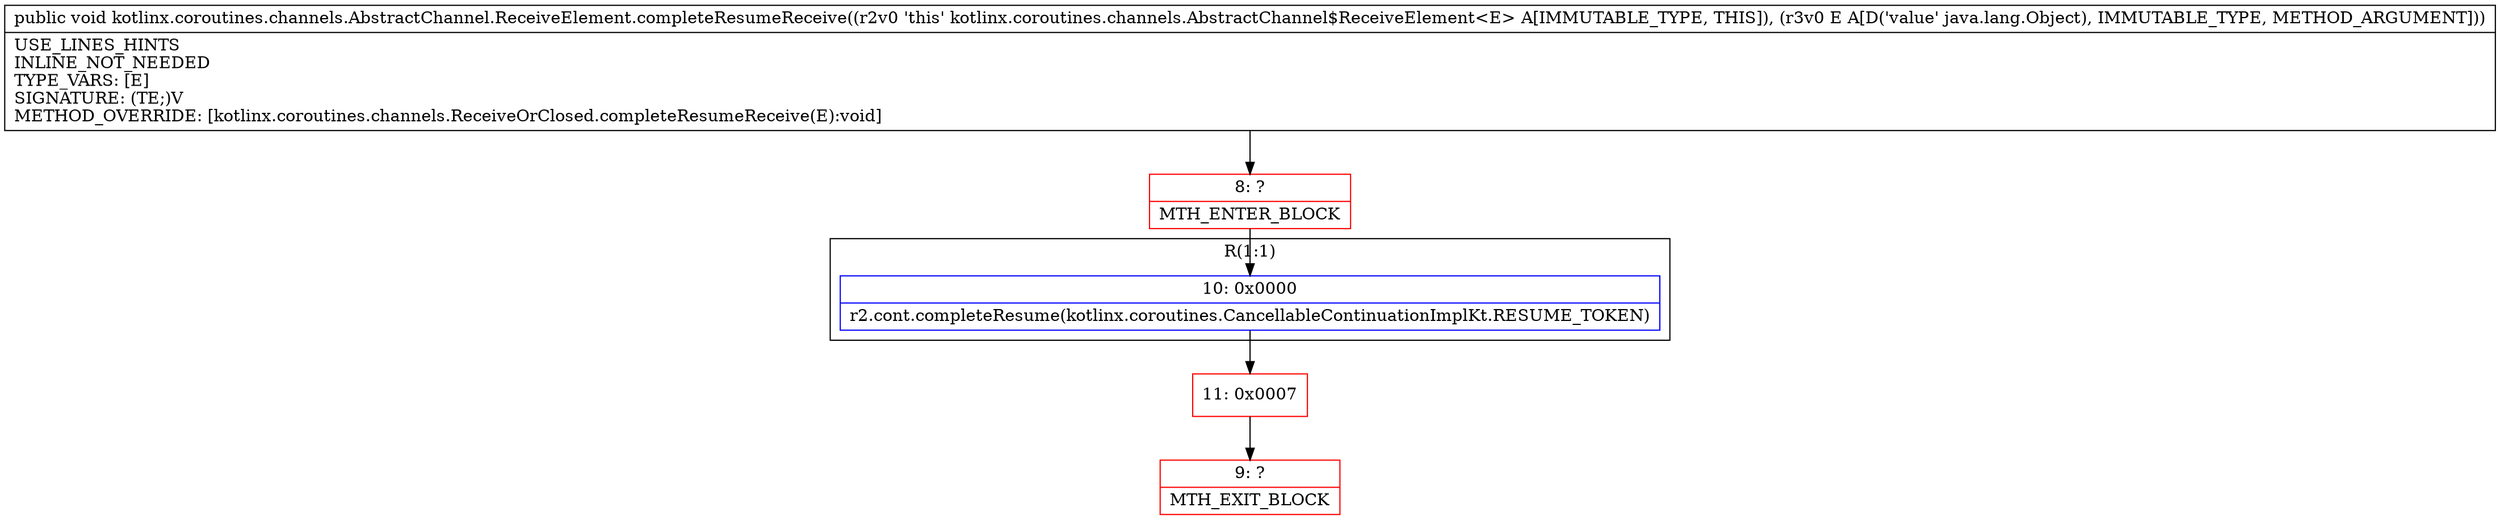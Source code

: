 digraph "CFG forkotlinx.coroutines.channels.AbstractChannel.ReceiveElement.completeResumeReceive(Ljava\/lang\/Object;)V" {
subgraph cluster_Region_201143188 {
label = "R(1:1)";
node [shape=record,color=blue];
Node_10 [shape=record,label="{10\:\ 0x0000|r2.cont.completeResume(kotlinx.coroutines.CancellableContinuationImplKt.RESUME_TOKEN)\l}"];
}
Node_8 [shape=record,color=red,label="{8\:\ ?|MTH_ENTER_BLOCK\l}"];
Node_11 [shape=record,color=red,label="{11\:\ 0x0007}"];
Node_9 [shape=record,color=red,label="{9\:\ ?|MTH_EXIT_BLOCK\l}"];
MethodNode[shape=record,label="{public void kotlinx.coroutines.channels.AbstractChannel.ReceiveElement.completeResumeReceive((r2v0 'this' kotlinx.coroutines.channels.AbstractChannel$ReceiveElement\<E\> A[IMMUTABLE_TYPE, THIS]), (r3v0 E A[D('value' java.lang.Object), IMMUTABLE_TYPE, METHOD_ARGUMENT]))  | USE_LINES_HINTS\lINLINE_NOT_NEEDED\lTYPE_VARS: [E]\lSIGNATURE: (TE;)V\lMETHOD_OVERRIDE: [kotlinx.coroutines.channels.ReceiveOrClosed.completeResumeReceive(E):void]\l}"];
MethodNode -> Node_8;Node_10 -> Node_11;
Node_8 -> Node_10;
Node_11 -> Node_9;
}

